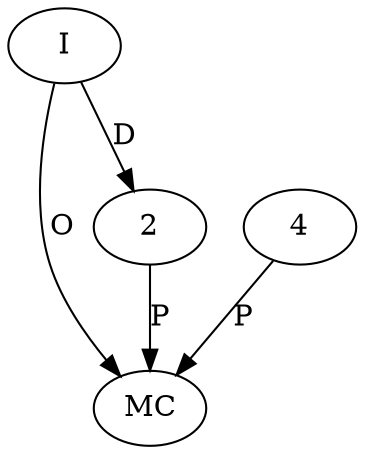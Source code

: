 digraph "AUG" {

  1 [ label="MC" s="toStringExclude()" t="ReflectionToStringBuilder" l="92" ];
  2 [ t="UNKNOWN" n="dummy_" ];
  3 [ label="I" t="TestFixture" l="92" ];
  4 [ t="String" v="null" n="SECRET_FIELD" ];
  3 -> 1 [ label="O" ];
  4 -> 1 [ label="P" ];
  2 -> 1 [ label="P" ];
  3 -> 2 [ label="D" ];
}
